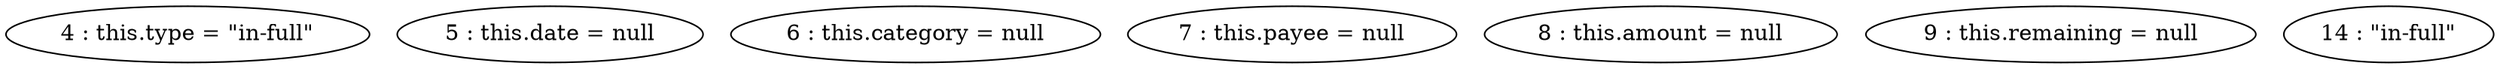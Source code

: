 digraph G {
"4 : this.type = \"in-full\""
"5 : this.date = null"
"6 : this.category = null"
"7 : this.payee = null"
"8 : this.amount = null"
"9 : this.remaining = null"
"14 : \"in-full\""
}